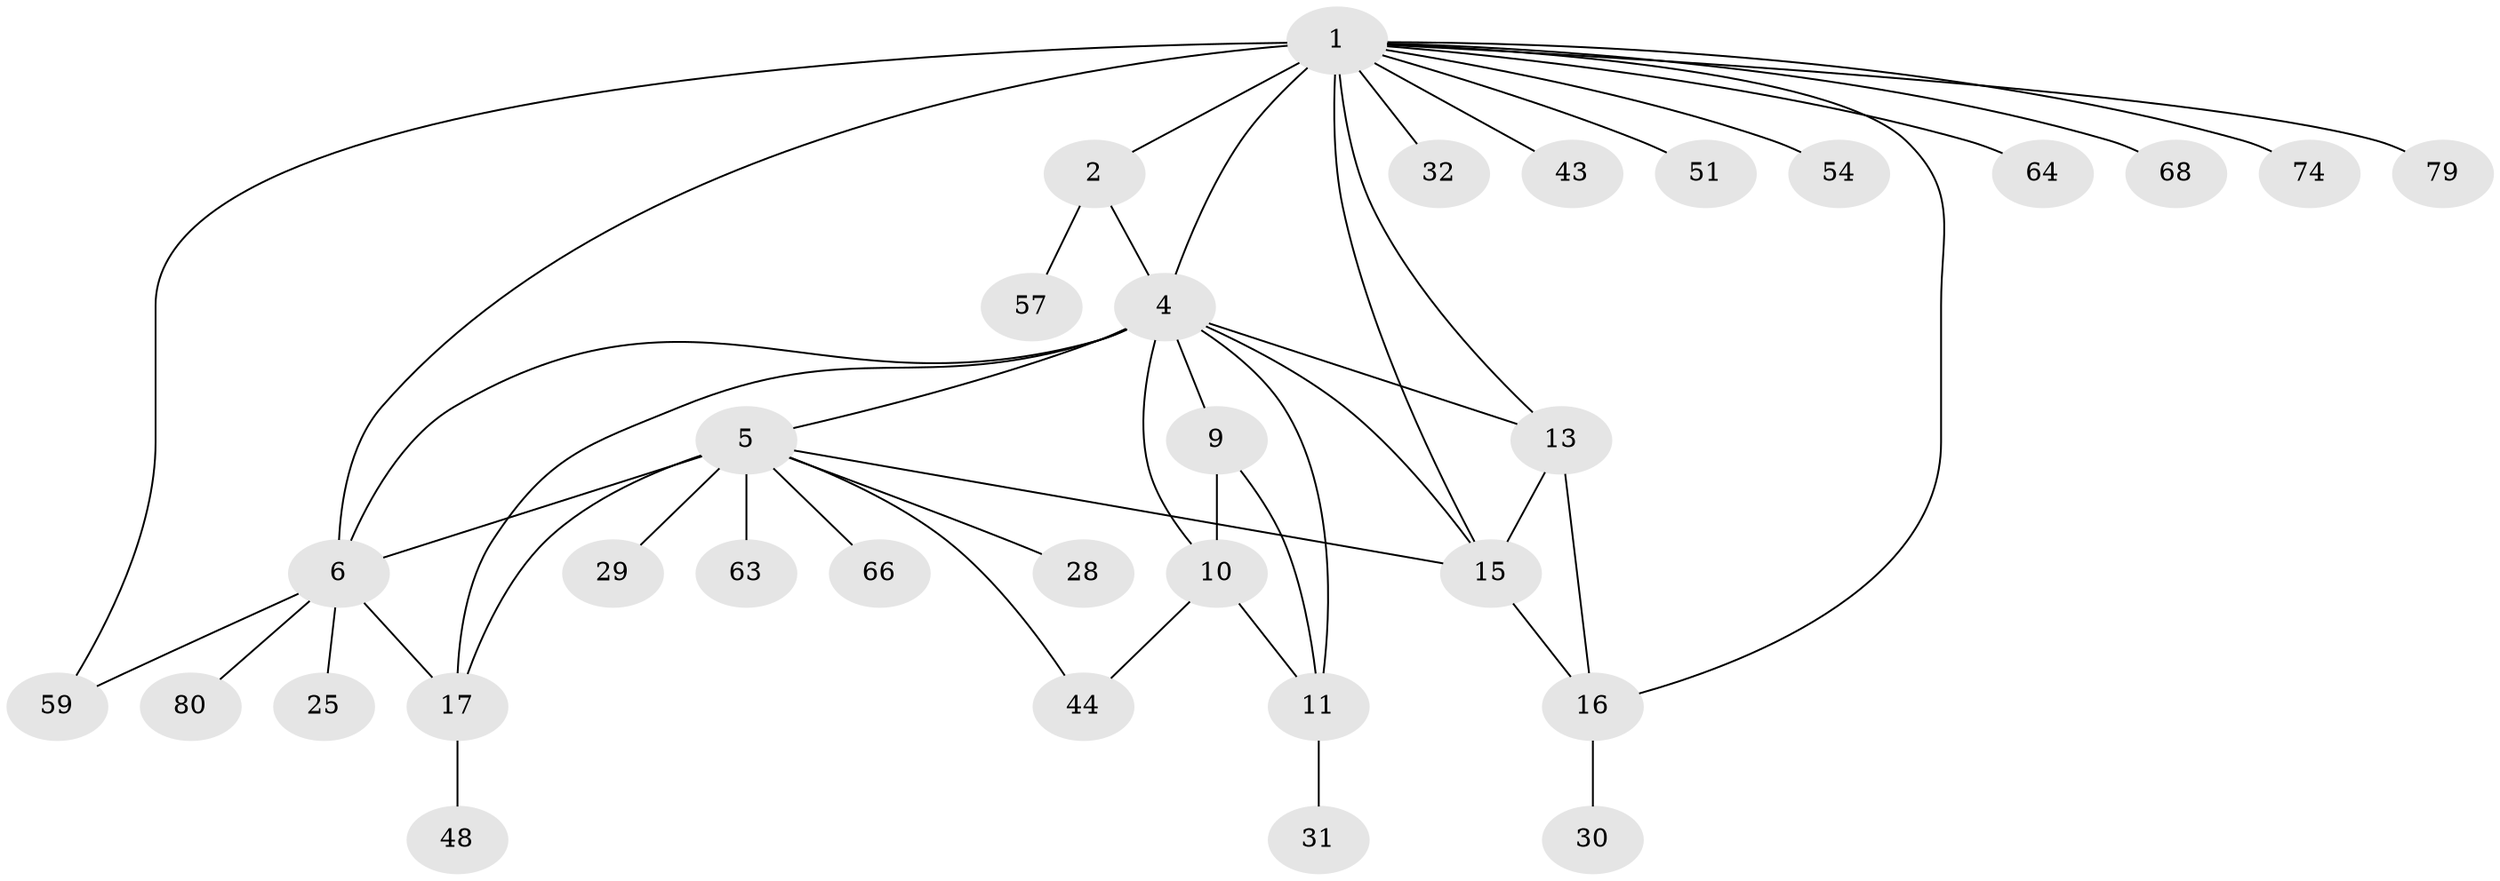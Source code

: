 // original degree distribution, {10: 0.025, 5: 0.025, 8: 0.025, 11: 0.025, 7: 0.0375, 4: 0.0625, 3: 0.0875, 9: 0.0125, 6: 0.025, 1: 0.5875, 2: 0.0875}
// Generated by graph-tools (version 1.1) at 2025/19/03/04/25 18:19:34]
// undirected, 32 vertices, 47 edges
graph export_dot {
graph [start="1"]
  node [color=gray90,style=filled];
  1 [super="+21+14+3+58+60"];
  2;
  4 [super="+26+75+67+36+12"];
  5 [super="+38+35+7"];
  6 [super="+18"];
  9;
  10;
  11 [super="+24+55+53+33"];
  13;
  15 [super="+34+37+42+46+27"];
  16;
  17 [super="+70+19"];
  25;
  28;
  29;
  30 [super="+50+78"];
  31 [super="+72"];
  32;
  43;
  44;
  48;
  51;
  54 [super="+69+65"];
  57;
  59;
  63 [super="+76"];
  64;
  66;
  68;
  74;
  79;
  80;
  1 -- 2 [weight=2];
  1 -- 4 [weight=2];
  1 -- 51;
  1 -- 64;
  1 -- 74;
  1 -- 32;
  1 -- 68;
  1 -- 6 [weight=3];
  1 -- 43;
  1 -- 13;
  1 -- 15;
  1 -- 16;
  1 -- 79;
  1 -- 54;
  1 -- 59;
  2 -- 4 [weight=2];
  2 -- 57;
  4 -- 5;
  4 -- 6;
  4 -- 9;
  4 -- 10;
  4 -- 11;
  4 -- 13;
  4 -- 15;
  4 -- 17;
  5 -- 6 [weight=3];
  5 -- 28;
  5 -- 44;
  5 -- 63;
  5 -- 66;
  5 -- 17;
  5 -- 29;
  5 -- 15;
  6 -- 59;
  6 -- 80;
  6 -- 17 [weight=4];
  6 -- 25;
  9 -- 10;
  9 -- 11;
  10 -- 11;
  10 -- 44;
  11 -- 31;
  13 -- 15;
  13 -- 16;
  15 -- 16;
  16 -- 30;
  17 -- 48;
}
